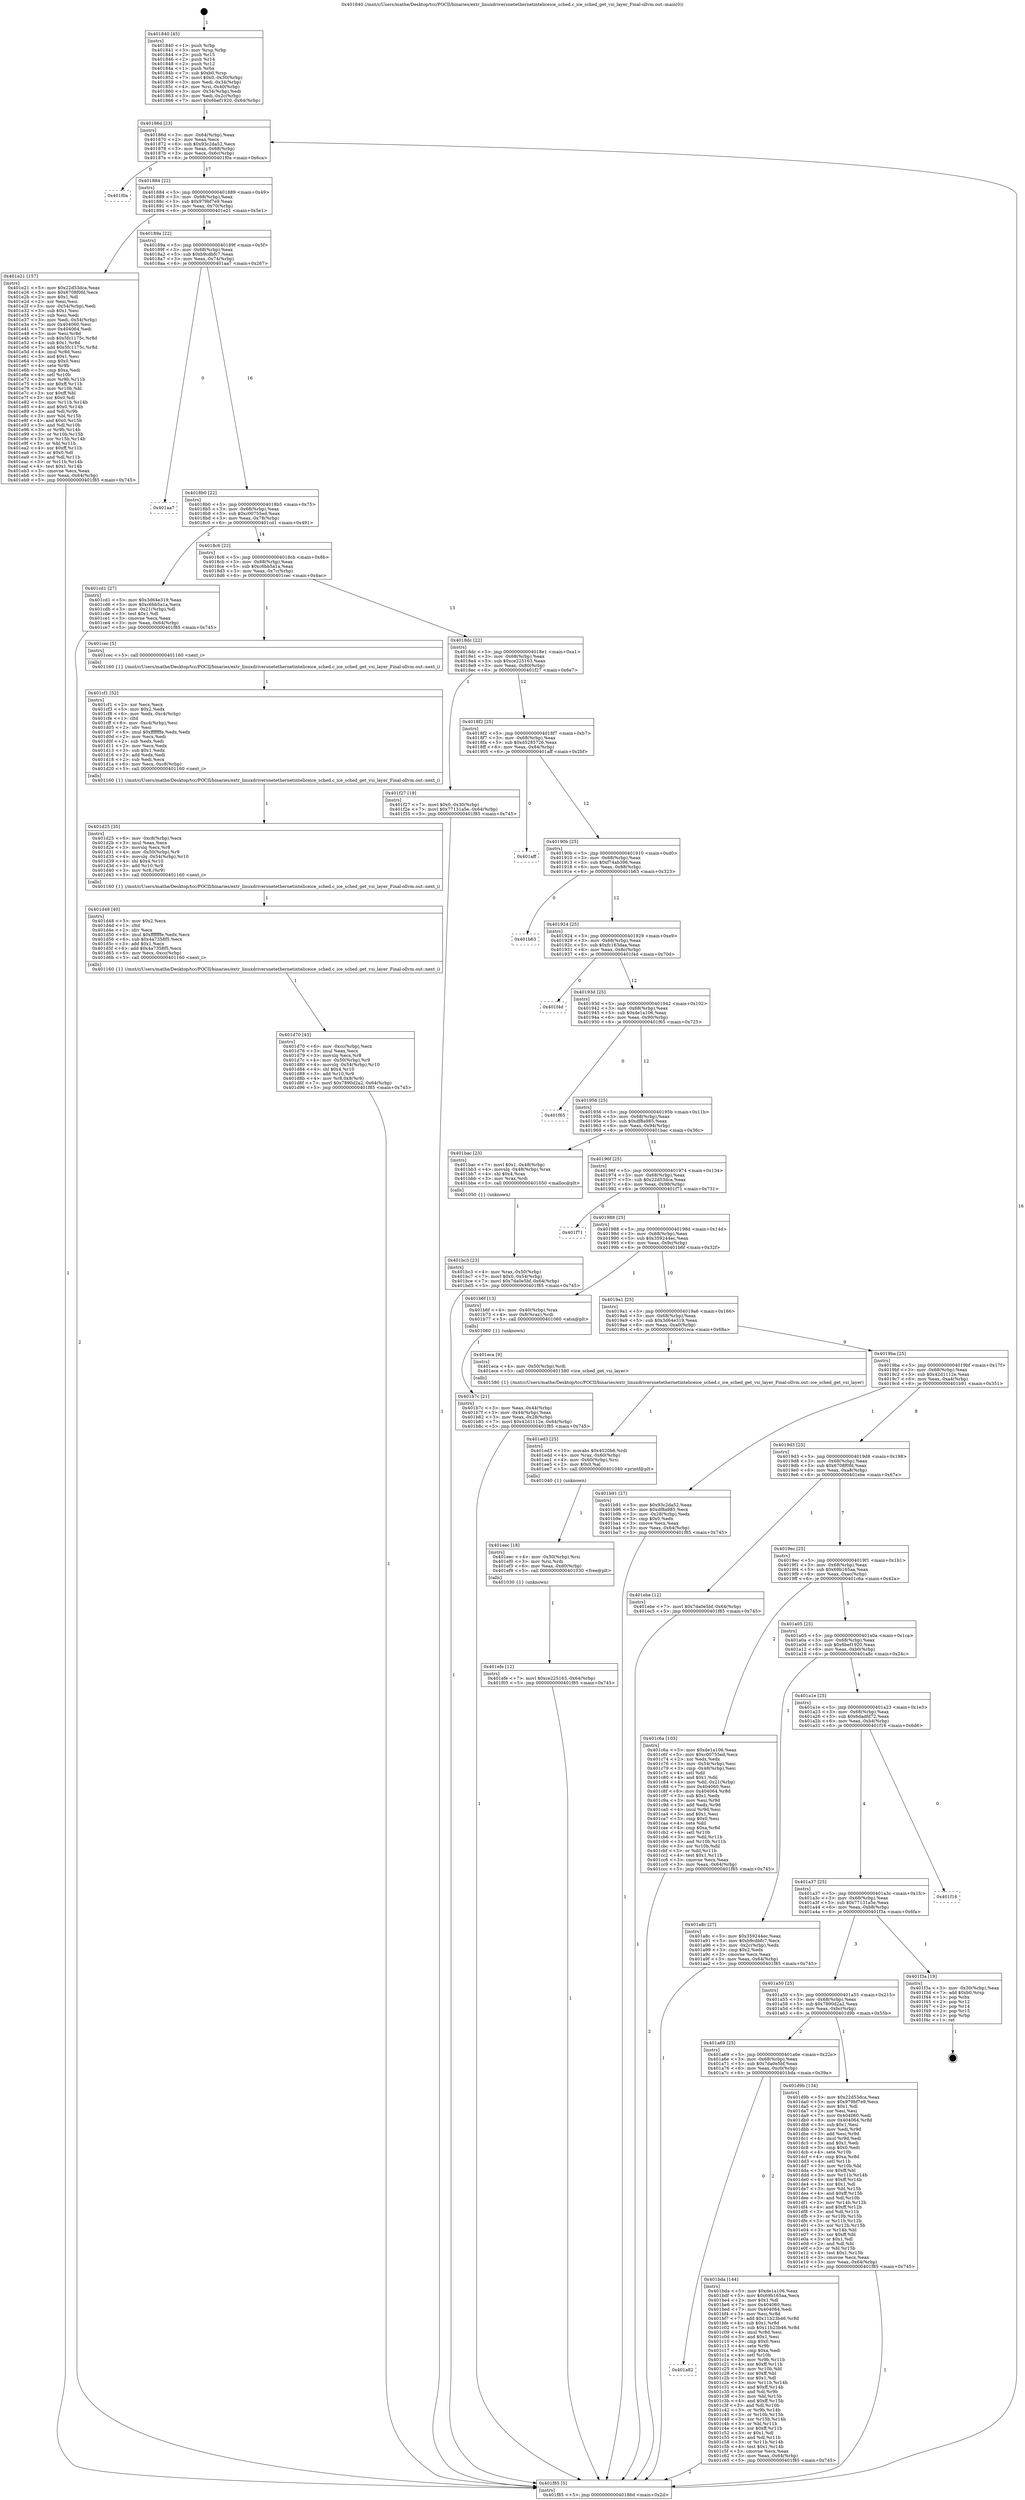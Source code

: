 digraph "0x401840" {
  label = "0x401840 (/mnt/c/Users/mathe/Desktop/tcc/POCII/binaries/extr_linuxdriversnetethernetinteliceice_sched.c_ice_sched_get_vsi_layer_Final-ollvm.out::main(0))"
  labelloc = "t"
  node[shape=record]

  Entry [label="",width=0.3,height=0.3,shape=circle,fillcolor=black,style=filled]
  "0x40186d" [label="{
     0x40186d [23]\l
     | [instrs]\l
     &nbsp;&nbsp;0x40186d \<+3\>: mov -0x64(%rbp),%eax\l
     &nbsp;&nbsp;0x401870 \<+2\>: mov %eax,%ecx\l
     &nbsp;&nbsp;0x401872 \<+6\>: sub $0x93c2da52,%ecx\l
     &nbsp;&nbsp;0x401878 \<+3\>: mov %eax,-0x68(%rbp)\l
     &nbsp;&nbsp;0x40187b \<+3\>: mov %ecx,-0x6c(%rbp)\l
     &nbsp;&nbsp;0x40187e \<+6\>: je 0000000000401f0a \<main+0x6ca\>\l
  }"]
  "0x401f0a" [label="{
     0x401f0a\l
  }", style=dashed]
  "0x401884" [label="{
     0x401884 [22]\l
     | [instrs]\l
     &nbsp;&nbsp;0x401884 \<+5\>: jmp 0000000000401889 \<main+0x49\>\l
     &nbsp;&nbsp;0x401889 \<+3\>: mov -0x68(%rbp),%eax\l
     &nbsp;&nbsp;0x40188c \<+5\>: sub $0x979bf7e9,%eax\l
     &nbsp;&nbsp;0x401891 \<+3\>: mov %eax,-0x70(%rbp)\l
     &nbsp;&nbsp;0x401894 \<+6\>: je 0000000000401e21 \<main+0x5e1\>\l
  }"]
  Exit [label="",width=0.3,height=0.3,shape=circle,fillcolor=black,style=filled,peripheries=2]
  "0x401e21" [label="{
     0x401e21 [157]\l
     | [instrs]\l
     &nbsp;&nbsp;0x401e21 \<+5\>: mov $0x22d53dca,%eax\l
     &nbsp;&nbsp;0x401e26 \<+5\>: mov $0x6708f0fd,%ecx\l
     &nbsp;&nbsp;0x401e2b \<+2\>: mov $0x1,%dl\l
     &nbsp;&nbsp;0x401e2d \<+2\>: xor %esi,%esi\l
     &nbsp;&nbsp;0x401e2f \<+3\>: mov -0x54(%rbp),%edi\l
     &nbsp;&nbsp;0x401e32 \<+3\>: sub $0x1,%esi\l
     &nbsp;&nbsp;0x401e35 \<+2\>: sub %esi,%edi\l
     &nbsp;&nbsp;0x401e37 \<+3\>: mov %edi,-0x54(%rbp)\l
     &nbsp;&nbsp;0x401e3a \<+7\>: mov 0x404060,%esi\l
     &nbsp;&nbsp;0x401e41 \<+7\>: mov 0x404064,%edi\l
     &nbsp;&nbsp;0x401e48 \<+3\>: mov %esi,%r8d\l
     &nbsp;&nbsp;0x401e4b \<+7\>: sub $0x5fc1175c,%r8d\l
     &nbsp;&nbsp;0x401e52 \<+4\>: sub $0x1,%r8d\l
     &nbsp;&nbsp;0x401e56 \<+7\>: add $0x5fc1175c,%r8d\l
     &nbsp;&nbsp;0x401e5d \<+4\>: imul %r8d,%esi\l
     &nbsp;&nbsp;0x401e61 \<+3\>: and $0x1,%esi\l
     &nbsp;&nbsp;0x401e64 \<+3\>: cmp $0x0,%esi\l
     &nbsp;&nbsp;0x401e67 \<+4\>: sete %r9b\l
     &nbsp;&nbsp;0x401e6b \<+3\>: cmp $0xa,%edi\l
     &nbsp;&nbsp;0x401e6e \<+4\>: setl %r10b\l
     &nbsp;&nbsp;0x401e72 \<+3\>: mov %r9b,%r11b\l
     &nbsp;&nbsp;0x401e75 \<+4\>: xor $0xff,%r11b\l
     &nbsp;&nbsp;0x401e79 \<+3\>: mov %r10b,%bl\l
     &nbsp;&nbsp;0x401e7c \<+3\>: xor $0xff,%bl\l
     &nbsp;&nbsp;0x401e7f \<+3\>: xor $0x0,%dl\l
     &nbsp;&nbsp;0x401e82 \<+3\>: mov %r11b,%r14b\l
     &nbsp;&nbsp;0x401e85 \<+4\>: and $0x0,%r14b\l
     &nbsp;&nbsp;0x401e89 \<+3\>: and %dl,%r9b\l
     &nbsp;&nbsp;0x401e8c \<+3\>: mov %bl,%r15b\l
     &nbsp;&nbsp;0x401e8f \<+4\>: and $0x0,%r15b\l
     &nbsp;&nbsp;0x401e93 \<+3\>: and %dl,%r10b\l
     &nbsp;&nbsp;0x401e96 \<+3\>: or %r9b,%r14b\l
     &nbsp;&nbsp;0x401e99 \<+3\>: or %r10b,%r15b\l
     &nbsp;&nbsp;0x401e9c \<+3\>: xor %r15b,%r14b\l
     &nbsp;&nbsp;0x401e9f \<+3\>: or %bl,%r11b\l
     &nbsp;&nbsp;0x401ea2 \<+4\>: xor $0xff,%r11b\l
     &nbsp;&nbsp;0x401ea6 \<+3\>: or $0x0,%dl\l
     &nbsp;&nbsp;0x401ea9 \<+3\>: and %dl,%r11b\l
     &nbsp;&nbsp;0x401eac \<+3\>: or %r11b,%r14b\l
     &nbsp;&nbsp;0x401eaf \<+4\>: test $0x1,%r14b\l
     &nbsp;&nbsp;0x401eb3 \<+3\>: cmovne %ecx,%eax\l
     &nbsp;&nbsp;0x401eb6 \<+3\>: mov %eax,-0x64(%rbp)\l
     &nbsp;&nbsp;0x401eb9 \<+5\>: jmp 0000000000401f85 \<main+0x745\>\l
  }"]
  "0x40189a" [label="{
     0x40189a [22]\l
     | [instrs]\l
     &nbsp;&nbsp;0x40189a \<+5\>: jmp 000000000040189f \<main+0x5f\>\l
     &nbsp;&nbsp;0x40189f \<+3\>: mov -0x68(%rbp),%eax\l
     &nbsp;&nbsp;0x4018a2 \<+5\>: sub $0xb9cdbfc7,%eax\l
     &nbsp;&nbsp;0x4018a7 \<+3\>: mov %eax,-0x74(%rbp)\l
     &nbsp;&nbsp;0x4018aa \<+6\>: je 0000000000401aa7 \<main+0x267\>\l
  }"]
  "0x401efe" [label="{
     0x401efe [12]\l
     | [instrs]\l
     &nbsp;&nbsp;0x401efe \<+7\>: movl $0xce225163,-0x64(%rbp)\l
     &nbsp;&nbsp;0x401f05 \<+5\>: jmp 0000000000401f85 \<main+0x745\>\l
  }"]
  "0x401aa7" [label="{
     0x401aa7\l
  }", style=dashed]
  "0x4018b0" [label="{
     0x4018b0 [22]\l
     | [instrs]\l
     &nbsp;&nbsp;0x4018b0 \<+5\>: jmp 00000000004018b5 \<main+0x75\>\l
     &nbsp;&nbsp;0x4018b5 \<+3\>: mov -0x68(%rbp),%eax\l
     &nbsp;&nbsp;0x4018b8 \<+5\>: sub $0xc00755ed,%eax\l
     &nbsp;&nbsp;0x4018bd \<+3\>: mov %eax,-0x78(%rbp)\l
     &nbsp;&nbsp;0x4018c0 \<+6\>: je 0000000000401cd1 \<main+0x491\>\l
  }"]
  "0x401eec" [label="{
     0x401eec [18]\l
     | [instrs]\l
     &nbsp;&nbsp;0x401eec \<+4\>: mov -0x50(%rbp),%rsi\l
     &nbsp;&nbsp;0x401ef0 \<+3\>: mov %rsi,%rdi\l
     &nbsp;&nbsp;0x401ef3 \<+6\>: mov %eax,-0xd0(%rbp)\l
     &nbsp;&nbsp;0x401ef9 \<+5\>: call 0000000000401030 \<free@plt\>\l
     | [calls]\l
     &nbsp;&nbsp;0x401030 \{1\} (unknown)\l
  }"]
  "0x401cd1" [label="{
     0x401cd1 [27]\l
     | [instrs]\l
     &nbsp;&nbsp;0x401cd1 \<+5\>: mov $0x3d64e319,%eax\l
     &nbsp;&nbsp;0x401cd6 \<+5\>: mov $0xc6bb5a1a,%ecx\l
     &nbsp;&nbsp;0x401cdb \<+3\>: mov -0x21(%rbp),%dl\l
     &nbsp;&nbsp;0x401cde \<+3\>: test $0x1,%dl\l
     &nbsp;&nbsp;0x401ce1 \<+3\>: cmovne %ecx,%eax\l
     &nbsp;&nbsp;0x401ce4 \<+3\>: mov %eax,-0x64(%rbp)\l
     &nbsp;&nbsp;0x401ce7 \<+5\>: jmp 0000000000401f85 \<main+0x745\>\l
  }"]
  "0x4018c6" [label="{
     0x4018c6 [22]\l
     | [instrs]\l
     &nbsp;&nbsp;0x4018c6 \<+5\>: jmp 00000000004018cb \<main+0x8b\>\l
     &nbsp;&nbsp;0x4018cb \<+3\>: mov -0x68(%rbp),%eax\l
     &nbsp;&nbsp;0x4018ce \<+5\>: sub $0xc6bb5a1a,%eax\l
     &nbsp;&nbsp;0x4018d3 \<+3\>: mov %eax,-0x7c(%rbp)\l
     &nbsp;&nbsp;0x4018d6 \<+6\>: je 0000000000401cec \<main+0x4ac\>\l
  }"]
  "0x401ed3" [label="{
     0x401ed3 [25]\l
     | [instrs]\l
     &nbsp;&nbsp;0x401ed3 \<+10\>: movabs $0x4020b6,%rdi\l
     &nbsp;&nbsp;0x401edd \<+4\>: mov %rax,-0x60(%rbp)\l
     &nbsp;&nbsp;0x401ee1 \<+4\>: mov -0x60(%rbp),%rsi\l
     &nbsp;&nbsp;0x401ee5 \<+2\>: mov $0x0,%al\l
     &nbsp;&nbsp;0x401ee7 \<+5\>: call 0000000000401040 \<printf@plt\>\l
     | [calls]\l
     &nbsp;&nbsp;0x401040 \{1\} (unknown)\l
  }"]
  "0x401cec" [label="{
     0x401cec [5]\l
     | [instrs]\l
     &nbsp;&nbsp;0x401cec \<+5\>: call 0000000000401160 \<next_i\>\l
     | [calls]\l
     &nbsp;&nbsp;0x401160 \{1\} (/mnt/c/Users/mathe/Desktop/tcc/POCII/binaries/extr_linuxdriversnetethernetinteliceice_sched.c_ice_sched_get_vsi_layer_Final-ollvm.out::next_i)\l
  }"]
  "0x4018dc" [label="{
     0x4018dc [22]\l
     | [instrs]\l
     &nbsp;&nbsp;0x4018dc \<+5\>: jmp 00000000004018e1 \<main+0xa1\>\l
     &nbsp;&nbsp;0x4018e1 \<+3\>: mov -0x68(%rbp),%eax\l
     &nbsp;&nbsp;0x4018e4 \<+5\>: sub $0xce225163,%eax\l
     &nbsp;&nbsp;0x4018e9 \<+3\>: mov %eax,-0x80(%rbp)\l
     &nbsp;&nbsp;0x4018ec \<+6\>: je 0000000000401f27 \<main+0x6e7\>\l
  }"]
  "0x401d70" [label="{
     0x401d70 [43]\l
     | [instrs]\l
     &nbsp;&nbsp;0x401d70 \<+6\>: mov -0xcc(%rbp),%ecx\l
     &nbsp;&nbsp;0x401d76 \<+3\>: imul %eax,%ecx\l
     &nbsp;&nbsp;0x401d79 \<+3\>: movslq %ecx,%r8\l
     &nbsp;&nbsp;0x401d7c \<+4\>: mov -0x50(%rbp),%r9\l
     &nbsp;&nbsp;0x401d80 \<+4\>: movslq -0x54(%rbp),%r10\l
     &nbsp;&nbsp;0x401d84 \<+4\>: shl $0x4,%r10\l
     &nbsp;&nbsp;0x401d88 \<+3\>: add %r10,%r9\l
     &nbsp;&nbsp;0x401d8b \<+4\>: mov %r8,0x8(%r9)\l
     &nbsp;&nbsp;0x401d8f \<+7\>: movl $0x7890d2a2,-0x64(%rbp)\l
     &nbsp;&nbsp;0x401d96 \<+5\>: jmp 0000000000401f85 \<main+0x745\>\l
  }"]
  "0x401f27" [label="{
     0x401f27 [19]\l
     | [instrs]\l
     &nbsp;&nbsp;0x401f27 \<+7\>: movl $0x0,-0x30(%rbp)\l
     &nbsp;&nbsp;0x401f2e \<+7\>: movl $0x77131a5e,-0x64(%rbp)\l
     &nbsp;&nbsp;0x401f35 \<+5\>: jmp 0000000000401f85 \<main+0x745\>\l
  }"]
  "0x4018f2" [label="{
     0x4018f2 [25]\l
     | [instrs]\l
     &nbsp;&nbsp;0x4018f2 \<+5\>: jmp 00000000004018f7 \<main+0xb7\>\l
     &nbsp;&nbsp;0x4018f7 \<+3\>: mov -0x68(%rbp),%eax\l
     &nbsp;&nbsp;0x4018fa \<+5\>: sub $0xd5285726,%eax\l
     &nbsp;&nbsp;0x4018ff \<+6\>: mov %eax,-0x84(%rbp)\l
     &nbsp;&nbsp;0x401905 \<+6\>: je 0000000000401aff \<main+0x2bf\>\l
  }"]
  "0x401d48" [label="{
     0x401d48 [40]\l
     | [instrs]\l
     &nbsp;&nbsp;0x401d48 \<+5\>: mov $0x2,%ecx\l
     &nbsp;&nbsp;0x401d4d \<+1\>: cltd\l
     &nbsp;&nbsp;0x401d4e \<+2\>: idiv %ecx\l
     &nbsp;&nbsp;0x401d50 \<+6\>: imul $0xfffffffe,%edx,%ecx\l
     &nbsp;&nbsp;0x401d56 \<+6\>: sub $0x4a7358f5,%ecx\l
     &nbsp;&nbsp;0x401d5c \<+3\>: add $0x1,%ecx\l
     &nbsp;&nbsp;0x401d5f \<+6\>: add $0x4a7358f5,%ecx\l
     &nbsp;&nbsp;0x401d65 \<+6\>: mov %ecx,-0xcc(%rbp)\l
     &nbsp;&nbsp;0x401d6b \<+5\>: call 0000000000401160 \<next_i\>\l
     | [calls]\l
     &nbsp;&nbsp;0x401160 \{1\} (/mnt/c/Users/mathe/Desktop/tcc/POCII/binaries/extr_linuxdriversnetethernetinteliceice_sched.c_ice_sched_get_vsi_layer_Final-ollvm.out::next_i)\l
  }"]
  "0x401aff" [label="{
     0x401aff\l
  }", style=dashed]
  "0x40190b" [label="{
     0x40190b [25]\l
     | [instrs]\l
     &nbsp;&nbsp;0x40190b \<+5\>: jmp 0000000000401910 \<main+0xd0\>\l
     &nbsp;&nbsp;0x401910 \<+3\>: mov -0x68(%rbp),%eax\l
     &nbsp;&nbsp;0x401913 \<+5\>: sub $0xf74ab396,%eax\l
     &nbsp;&nbsp;0x401918 \<+6\>: mov %eax,-0x88(%rbp)\l
     &nbsp;&nbsp;0x40191e \<+6\>: je 0000000000401b63 \<main+0x323\>\l
  }"]
  "0x401d25" [label="{
     0x401d25 [35]\l
     | [instrs]\l
     &nbsp;&nbsp;0x401d25 \<+6\>: mov -0xc8(%rbp),%ecx\l
     &nbsp;&nbsp;0x401d2b \<+3\>: imul %eax,%ecx\l
     &nbsp;&nbsp;0x401d2e \<+3\>: movslq %ecx,%r8\l
     &nbsp;&nbsp;0x401d31 \<+4\>: mov -0x50(%rbp),%r9\l
     &nbsp;&nbsp;0x401d35 \<+4\>: movslq -0x54(%rbp),%r10\l
     &nbsp;&nbsp;0x401d39 \<+4\>: shl $0x4,%r10\l
     &nbsp;&nbsp;0x401d3d \<+3\>: add %r10,%r9\l
     &nbsp;&nbsp;0x401d40 \<+3\>: mov %r8,(%r9)\l
     &nbsp;&nbsp;0x401d43 \<+5\>: call 0000000000401160 \<next_i\>\l
     | [calls]\l
     &nbsp;&nbsp;0x401160 \{1\} (/mnt/c/Users/mathe/Desktop/tcc/POCII/binaries/extr_linuxdriversnetethernetinteliceice_sched.c_ice_sched_get_vsi_layer_Final-ollvm.out::next_i)\l
  }"]
  "0x401b63" [label="{
     0x401b63\l
  }", style=dashed]
  "0x401924" [label="{
     0x401924 [25]\l
     | [instrs]\l
     &nbsp;&nbsp;0x401924 \<+5\>: jmp 0000000000401929 \<main+0xe9\>\l
     &nbsp;&nbsp;0x401929 \<+3\>: mov -0x68(%rbp),%eax\l
     &nbsp;&nbsp;0x40192c \<+5\>: sub $0xfc163daa,%eax\l
     &nbsp;&nbsp;0x401931 \<+6\>: mov %eax,-0x8c(%rbp)\l
     &nbsp;&nbsp;0x401937 \<+6\>: je 0000000000401f4d \<main+0x70d\>\l
  }"]
  "0x401cf1" [label="{
     0x401cf1 [52]\l
     | [instrs]\l
     &nbsp;&nbsp;0x401cf1 \<+2\>: xor %ecx,%ecx\l
     &nbsp;&nbsp;0x401cf3 \<+5\>: mov $0x2,%edx\l
     &nbsp;&nbsp;0x401cf8 \<+6\>: mov %edx,-0xc4(%rbp)\l
     &nbsp;&nbsp;0x401cfe \<+1\>: cltd\l
     &nbsp;&nbsp;0x401cff \<+6\>: mov -0xc4(%rbp),%esi\l
     &nbsp;&nbsp;0x401d05 \<+2\>: idiv %esi\l
     &nbsp;&nbsp;0x401d07 \<+6\>: imul $0xfffffffe,%edx,%edx\l
     &nbsp;&nbsp;0x401d0d \<+2\>: mov %ecx,%edi\l
     &nbsp;&nbsp;0x401d0f \<+2\>: sub %edx,%edi\l
     &nbsp;&nbsp;0x401d11 \<+2\>: mov %ecx,%edx\l
     &nbsp;&nbsp;0x401d13 \<+3\>: sub $0x1,%edx\l
     &nbsp;&nbsp;0x401d16 \<+2\>: add %edx,%edi\l
     &nbsp;&nbsp;0x401d18 \<+2\>: sub %edi,%ecx\l
     &nbsp;&nbsp;0x401d1a \<+6\>: mov %ecx,-0xc8(%rbp)\l
     &nbsp;&nbsp;0x401d20 \<+5\>: call 0000000000401160 \<next_i\>\l
     | [calls]\l
     &nbsp;&nbsp;0x401160 \{1\} (/mnt/c/Users/mathe/Desktop/tcc/POCII/binaries/extr_linuxdriversnetethernetinteliceice_sched.c_ice_sched_get_vsi_layer_Final-ollvm.out::next_i)\l
  }"]
  "0x401f4d" [label="{
     0x401f4d\l
  }", style=dashed]
  "0x40193d" [label="{
     0x40193d [25]\l
     | [instrs]\l
     &nbsp;&nbsp;0x40193d \<+5\>: jmp 0000000000401942 \<main+0x102\>\l
     &nbsp;&nbsp;0x401942 \<+3\>: mov -0x68(%rbp),%eax\l
     &nbsp;&nbsp;0x401945 \<+5\>: sub $0xde1a106,%eax\l
     &nbsp;&nbsp;0x40194a \<+6\>: mov %eax,-0x90(%rbp)\l
     &nbsp;&nbsp;0x401950 \<+6\>: je 0000000000401f65 \<main+0x725\>\l
  }"]
  "0x401a82" [label="{
     0x401a82\l
  }", style=dashed]
  "0x401f65" [label="{
     0x401f65\l
  }", style=dashed]
  "0x401956" [label="{
     0x401956 [25]\l
     | [instrs]\l
     &nbsp;&nbsp;0x401956 \<+5\>: jmp 000000000040195b \<main+0x11b\>\l
     &nbsp;&nbsp;0x40195b \<+3\>: mov -0x68(%rbp),%eax\l
     &nbsp;&nbsp;0x40195e \<+5\>: sub $0xdf8a985,%eax\l
     &nbsp;&nbsp;0x401963 \<+6\>: mov %eax,-0x94(%rbp)\l
     &nbsp;&nbsp;0x401969 \<+6\>: je 0000000000401bac \<main+0x36c\>\l
  }"]
  "0x401bda" [label="{
     0x401bda [144]\l
     | [instrs]\l
     &nbsp;&nbsp;0x401bda \<+5\>: mov $0xde1a106,%eax\l
     &nbsp;&nbsp;0x401bdf \<+5\>: mov $0x69b165aa,%ecx\l
     &nbsp;&nbsp;0x401be4 \<+2\>: mov $0x1,%dl\l
     &nbsp;&nbsp;0x401be6 \<+7\>: mov 0x404060,%esi\l
     &nbsp;&nbsp;0x401bed \<+7\>: mov 0x404064,%edi\l
     &nbsp;&nbsp;0x401bf4 \<+3\>: mov %esi,%r8d\l
     &nbsp;&nbsp;0x401bf7 \<+7\>: add $0x11b23b46,%r8d\l
     &nbsp;&nbsp;0x401bfe \<+4\>: sub $0x1,%r8d\l
     &nbsp;&nbsp;0x401c02 \<+7\>: sub $0x11b23b46,%r8d\l
     &nbsp;&nbsp;0x401c09 \<+4\>: imul %r8d,%esi\l
     &nbsp;&nbsp;0x401c0d \<+3\>: and $0x1,%esi\l
     &nbsp;&nbsp;0x401c10 \<+3\>: cmp $0x0,%esi\l
     &nbsp;&nbsp;0x401c13 \<+4\>: sete %r9b\l
     &nbsp;&nbsp;0x401c17 \<+3\>: cmp $0xa,%edi\l
     &nbsp;&nbsp;0x401c1a \<+4\>: setl %r10b\l
     &nbsp;&nbsp;0x401c1e \<+3\>: mov %r9b,%r11b\l
     &nbsp;&nbsp;0x401c21 \<+4\>: xor $0xff,%r11b\l
     &nbsp;&nbsp;0x401c25 \<+3\>: mov %r10b,%bl\l
     &nbsp;&nbsp;0x401c28 \<+3\>: xor $0xff,%bl\l
     &nbsp;&nbsp;0x401c2b \<+3\>: xor $0x1,%dl\l
     &nbsp;&nbsp;0x401c2e \<+3\>: mov %r11b,%r14b\l
     &nbsp;&nbsp;0x401c31 \<+4\>: and $0xff,%r14b\l
     &nbsp;&nbsp;0x401c35 \<+3\>: and %dl,%r9b\l
     &nbsp;&nbsp;0x401c38 \<+3\>: mov %bl,%r15b\l
     &nbsp;&nbsp;0x401c3b \<+4\>: and $0xff,%r15b\l
     &nbsp;&nbsp;0x401c3f \<+3\>: and %dl,%r10b\l
     &nbsp;&nbsp;0x401c42 \<+3\>: or %r9b,%r14b\l
     &nbsp;&nbsp;0x401c45 \<+3\>: or %r10b,%r15b\l
     &nbsp;&nbsp;0x401c48 \<+3\>: xor %r15b,%r14b\l
     &nbsp;&nbsp;0x401c4b \<+3\>: or %bl,%r11b\l
     &nbsp;&nbsp;0x401c4e \<+4\>: xor $0xff,%r11b\l
     &nbsp;&nbsp;0x401c52 \<+3\>: or $0x1,%dl\l
     &nbsp;&nbsp;0x401c55 \<+3\>: and %dl,%r11b\l
     &nbsp;&nbsp;0x401c58 \<+3\>: or %r11b,%r14b\l
     &nbsp;&nbsp;0x401c5b \<+4\>: test $0x1,%r14b\l
     &nbsp;&nbsp;0x401c5f \<+3\>: cmovne %ecx,%eax\l
     &nbsp;&nbsp;0x401c62 \<+3\>: mov %eax,-0x64(%rbp)\l
     &nbsp;&nbsp;0x401c65 \<+5\>: jmp 0000000000401f85 \<main+0x745\>\l
  }"]
  "0x401bac" [label="{
     0x401bac [23]\l
     | [instrs]\l
     &nbsp;&nbsp;0x401bac \<+7\>: movl $0x1,-0x48(%rbp)\l
     &nbsp;&nbsp;0x401bb3 \<+4\>: movslq -0x48(%rbp),%rax\l
     &nbsp;&nbsp;0x401bb7 \<+4\>: shl $0x4,%rax\l
     &nbsp;&nbsp;0x401bbb \<+3\>: mov %rax,%rdi\l
     &nbsp;&nbsp;0x401bbe \<+5\>: call 0000000000401050 \<malloc@plt\>\l
     | [calls]\l
     &nbsp;&nbsp;0x401050 \{1\} (unknown)\l
  }"]
  "0x40196f" [label="{
     0x40196f [25]\l
     | [instrs]\l
     &nbsp;&nbsp;0x40196f \<+5\>: jmp 0000000000401974 \<main+0x134\>\l
     &nbsp;&nbsp;0x401974 \<+3\>: mov -0x68(%rbp),%eax\l
     &nbsp;&nbsp;0x401977 \<+5\>: sub $0x22d53dca,%eax\l
     &nbsp;&nbsp;0x40197c \<+6\>: mov %eax,-0x98(%rbp)\l
     &nbsp;&nbsp;0x401982 \<+6\>: je 0000000000401f71 \<main+0x731\>\l
  }"]
  "0x401a69" [label="{
     0x401a69 [25]\l
     | [instrs]\l
     &nbsp;&nbsp;0x401a69 \<+5\>: jmp 0000000000401a6e \<main+0x22e\>\l
     &nbsp;&nbsp;0x401a6e \<+3\>: mov -0x68(%rbp),%eax\l
     &nbsp;&nbsp;0x401a71 \<+5\>: sub $0x7da0e5bf,%eax\l
     &nbsp;&nbsp;0x401a76 \<+6\>: mov %eax,-0xc0(%rbp)\l
     &nbsp;&nbsp;0x401a7c \<+6\>: je 0000000000401bda \<main+0x39a\>\l
  }"]
  "0x401f71" [label="{
     0x401f71\l
  }", style=dashed]
  "0x401988" [label="{
     0x401988 [25]\l
     | [instrs]\l
     &nbsp;&nbsp;0x401988 \<+5\>: jmp 000000000040198d \<main+0x14d\>\l
     &nbsp;&nbsp;0x40198d \<+3\>: mov -0x68(%rbp),%eax\l
     &nbsp;&nbsp;0x401990 \<+5\>: sub $0x359244ec,%eax\l
     &nbsp;&nbsp;0x401995 \<+6\>: mov %eax,-0x9c(%rbp)\l
     &nbsp;&nbsp;0x40199b \<+6\>: je 0000000000401b6f \<main+0x32f\>\l
  }"]
  "0x401d9b" [label="{
     0x401d9b [134]\l
     | [instrs]\l
     &nbsp;&nbsp;0x401d9b \<+5\>: mov $0x22d53dca,%eax\l
     &nbsp;&nbsp;0x401da0 \<+5\>: mov $0x979bf7e9,%ecx\l
     &nbsp;&nbsp;0x401da5 \<+2\>: mov $0x1,%dl\l
     &nbsp;&nbsp;0x401da7 \<+2\>: xor %esi,%esi\l
     &nbsp;&nbsp;0x401da9 \<+7\>: mov 0x404060,%edi\l
     &nbsp;&nbsp;0x401db0 \<+8\>: mov 0x404064,%r8d\l
     &nbsp;&nbsp;0x401db8 \<+3\>: sub $0x1,%esi\l
     &nbsp;&nbsp;0x401dbb \<+3\>: mov %edi,%r9d\l
     &nbsp;&nbsp;0x401dbe \<+3\>: add %esi,%r9d\l
     &nbsp;&nbsp;0x401dc1 \<+4\>: imul %r9d,%edi\l
     &nbsp;&nbsp;0x401dc5 \<+3\>: and $0x1,%edi\l
     &nbsp;&nbsp;0x401dc8 \<+3\>: cmp $0x0,%edi\l
     &nbsp;&nbsp;0x401dcb \<+4\>: sete %r10b\l
     &nbsp;&nbsp;0x401dcf \<+4\>: cmp $0xa,%r8d\l
     &nbsp;&nbsp;0x401dd3 \<+4\>: setl %r11b\l
     &nbsp;&nbsp;0x401dd7 \<+3\>: mov %r10b,%bl\l
     &nbsp;&nbsp;0x401dda \<+3\>: xor $0xff,%bl\l
     &nbsp;&nbsp;0x401ddd \<+3\>: mov %r11b,%r14b\l
     &nbsp;&nbsp;0x401de0 \<+4\>: xor $0xff,%r14b\l
     &nbsp;&nbsp;0x401de4 \<+3\>: xor $0x1,%dl\l
     &nbsp;&nbsp;0x401de7 \<+3\>: mov %bl,%r15b\l
     &nbsp;&nbsp;0x401dea \<+4\>: and $0xff,%r15b\l
     &nbsp;&nbsp;0x401dee \<+3\>: and %dl,%r10b\l
     &nbsp;&nbsp;0x401df1 \<+3\>: mov %r14b,%r12b\l
     &nbsp;&nbsp;0x401df4 \<+4\>: and $0xff,%r12b\l
     &nbsp;&nbsp;0x401df8 \<+3\>: and %dl,%r11b\l
     &nbsp;&nbsp;0x401dfb \<+3\>: or %r10b,%r15b\l
     &nbsp;&nbsp;0x401dfe \<+3\>: or %r11b,%r12b\l
     &nbsp;&nbsp;0x401e01 \<+3\>: xor %r12b,%r15b\l
     &nbsp;&nbsp;0x401e04 \<+3\>: or %r14b,%bl\l
     &nbsp;&nbsp;0x401e07 \<+3\>: xor $0xff,%bl\l
     &nbsp;&nbsp;0x401e0a \<+3\>: or $0x1,%dl\l
     &nbsp;&nbsp;0x401e0d \<+2\>: and %dl,%bl\l
     &nbsp;&nbsp;0x401e0f \<+3\>: or %bl,%r15b\l
     &nbsp;&nbsp;0x401e12 \<+4\>: test $0x1,%r15b\l
     &nbsp;&nbsp;0x401e16 \<+3\>: cmovne %ecx,%eax\l
     &nbsp;&nbsp;0x401e19 \<+3\>: mov %eax,-0x64(%rbp)\l
     &nbsp;&nbsp;0x401e1c \<+5\>: jmp 0000000000401f85 \<main+0x745\>\l
  }"]
  "0x401b6f" [label="{
     0x401b6f [13]\l
     | [instrs]\l
     &nbsp;&nbsp;0x401b6f \<+4\>: mov -0x40(%rbp),%rax\l
     &nbsp;&nbsp;0x401b73 \<+4\>: mov 0x8(%rax),%rdi\l
     &nbsp;&nbsp;0x401b77 \<+5\>: call 0000000000401060 \<atoi@plt\>\l
     | [calls]\l
     &nbsp;&nbsp;0x401060 \{1\} (unknown)\l
  }"]
  "0x4019a1" [label="{
     0x4019a1 [25]\l
     | [instrs]\l
     &nbsp;&nbsp;0x4019a1 \<+5\>: jmp 00000000004019a6 \<main+0x166\>\l
     &nbsp;&nbsp;0x4019a6 \<+3\>: mov -0x68(%rbp),%eax\l
     &nbsp;&nbsp;0x4019a9 \<+5\>: sub $0x3d64e319,%eax\l
     &nbsp;&nbsp;0x4019ae \<+6\>: mov %eax,-0xa0(%rbp)\l
     &nbsp;&nbsp;0x4019b4 \<+6\>: je 0000000000401eca \<main+0x68a\>\l
  }"]
  "0x401a50" [label="{
     0x401a50 [25]\l
     | [instrs]\l
     &nbsp;&nbsp;0x401a50 \<+5\>: jmp 0000000000401a55 \<main+0x215\>\l
     &nbsp;&nbsp;0x401a55 \<+3\>: mov -0x68(%rbp),%eax\l
     &nbsp;&nbsp;0x401a58 \<+5\>: sub $0x7890d2a2,%eax\l
     &nbsp;&nbsp;0x401a5d \<+6\>: mov %eax,-0xbc(%rbp)\l
     &nbsp;&nbsp;0x401a63 \<+6\>: je 0000000000401d9b \<main+0x55b\>\l
  }"]
  "0x401eca" [label="{
     0x401eca [9]\l
     | [instrs]\l
     &nbsp;&nbsp;0x401eca \<+4\>: mov -0x50(%rbp),%rdi\l
     &nbsp;&nbsp;0x401ece \<+5\>: call 0000000000401580 \<ice_sched_get_vsi_layer\>\l
     | [calls]\l
     &nbsp;&nbsp;0x401580 \{1\} (/mnt/c/Users/mathe/Desktop/tcc/POCII/binaries/extr_linuxdriversnetethernetinteliceice_sched.c_ice_sched_get_vsi_layer_Final-ollvm.out::ice_sched_get_vsi_layer)\l
  }"]
  "0x4019ba" [label="{
     0x4019ba [25]\l
     | [instrs]\l
     &nbsp;&nbsp;0x4019ba \<+5\>: jmp 00000000004019bf \<main+0x17f\>\l
     &nbsp;&nbsp;0x4019bf \<+3\>: mov -0x68(%rbp),%eax\l
     &nbsp;&nbsp;0x4019c2 \<+5\>: sub $0x42d1112e,%eax\l
     &nbsp;&nbsp;0x4019c7 \<+6\>: mov %eax,-0xa4(%rbp)\l
     &nbsp;&nbsp;0x4019cd \<+6\>: je 0000000000401b91 \<main+0x351\>\l
  }"]
  "0x401f3a" [label="{
     0x401f3a [19]\l
     | [instrs]\l
     &nbsp;&nbsp;0x401f3a \<+3\>: mov -0x30(%rbp),%eax\l
     &nbsp;&nbsp;0x401f3d \<+7\>: add $0xb0,%rsp\l
     &nbsp;&nbsp;0x401f44 \<+1\>: pop %rbx\l
     &nbsp;&nbsp;0x401f45 \<+2\>: pop %r12\l
     &nbsp;&nbsp;0x401f47 \<+2\>: pop %r14\l
     &nbsp;&nbsp;0x401f49 \<+2\>: pop %r15\l
     &nbsp;&nbsp;0x401f4b \<+1\>: pop %rbp\l
     &nbsp;&nbsp;0x401f4c \<+1\>: ret\l
  }"]
  "0x401b91" [label="{
     0x401b91 [27]\l
     | [instrs]\l
     &nbsp;&nbsp;0x401b91 \<+5\>: mov $0x93c2da52,%eax\l
     &nbsp;&nbsp;0x401b96 \<+5\>: mov $0xdf8a985,%ecx\l
     &nbsp;&nbsp;0x401b9b \<+3\>: mov -0x28(%rbp),%edx\l
     &nbsp;&nbsp;0x401b9e \<+3\>: cmp $0x0,%edx\l
     &nbsp;&nbsp;0x401ba1 \<+3\>: cmove %ecx,%eax\l
     &nbsp;&nbsp;0x401ba4 \<+3\>: mov %eax,-0x64(%rbp)\l
     &nbsp;&nbsp;0x401ba7 \<+5\>: jmp 0000000000401f85 \<main+0x745\>\l
  }"]
  "0x4019d3" [label="{
     0x4019d3 [25]\l
     | [instrs]\l
     &nbsp;&nbsp;0x4019d3 \<+5\>: jmp 00000000004019d8 \<main+0x198\>\l
     &nbsp;&nbsp;0x4019d8 \<+3\>: mov -0x68(%rbp),%eax\l
     &nbsp;&nbsp;0x4019db \<+5\>: sub $0x6708f0fd,%eax\l
     &nbsp;&nbsp;0x4019e0 \<+6\>: mov %eax,-0xa8(%rbp)\l
     &nbsp;&nbsp;0x4019e6 \<+6\>: je 0000000000401ebe \<main+0x67e\>\l
  }"]
  "0x401a37" [label="{
     0x401a37 [25]\l
     | [instrs]\l
     &nbsp;&nbsp;0x401a37 \<+5\>: jmp 0000000000401a3c \<main+0x1fc\>\l
     &nbsp;&nbsp;0x401a3c \<+3\>: mov -0x68(%rbp),%eax\l
     &nbsp;&nbsp;0x401a3f \<+5\>: sub $0x77131a5e,%eax\l
     &nbsp;&nbsp;0x401a44 \<+6\>: mov %eax,-0xb8(%rbp)\l
     &nbsp;&nbsp;0x401a4a \<+6\>: je 0000000000401f3a \<main+0x6fa\>\l
  }"]
  "0x401ebe" [label="{
     0x401ebe [12]\l
     | [instrs]\l
     &nbsp;&nbsp;0x401ebe \<+7\>: movl $0x7da0e5bf,-0x64(%rbp)\l
     &nbsp;&nbsp;0x401ec5 \<+5\>: jmp 0000000000401f85 \<main+0x745\>\l
  }"]
  "0x4019ec" [label="{
     0x4019ec [25]\l
     | [instrs]\l
     &nbsp;&nbsp;0x4019ec \<+5\>: jmp 00000000004019f1 \<main+0x1b1\>\l
     &nbsp;&nbsp;0x4019f1 \<+3\>: mov -0x68(%rbp),%eax\l
     &nbsp;&nbsp;0x4019f4 \<+5\>: sub $0x69b165aa,%eax\l
     &nbsp;&nbsp;0x4019f9 \<+6\>: mov %eax,-0xac(%rbp)\l
     &nbsp;&nbsp;0x4019ff \<+6\>: je 0000000000401c6a \<main+0x42a\>\l
  }"]
  "0x401f16" [label="{
     0x401f16\l
  }", style=dashed]
  "0x401c6a" [label="{
     0x401c6a [103]\l
     | [instrs]\l
     &nbsp;&nbsp;0x401c6a \<+5\>: mov $0xde1a106,%eax\l
     &nbsp;&nbsp;0x401c6f \<+5\>: mov $0xc00755ed,%ecx\l
     &nbsp;&nbsp;0x401c74 \<+2\>: xor %edx,%edx\l
     &nbsp;&nbsp;0x401c76 \<+3\>: mov -0x54(%rbp),%esi\l
     &nbsp;&nbsp;0x401c79 \<+3\>: cmp -0x48(%rbp),%esi\l
     &nbsp;&nbsp;0x401c7c \<+4\>: setl %dil\l
     &nbsp;&nbsp;0x401c80 \<+4\>: and $0x1,%dil\l
     &nbsp;&nbsp;0x401c84 \<+4\>: mov %dil,-0x21(%rbp)\l
     &nbsp;&nbsp;0x401c88 \<+7\>: mov 0x404060,%esi\l
     &nbsp;&nbsp;0x401c8f \<+8\>: mov 0x404064,%r8d\l
     &nbsp;&nbsp;0x401c97 \<+3\>: sub $0x1,%edx\l
     &nbsp;&nbsp;0x401c9a \<+3\>: mov %esi,%r9d\l
     &nbsp;&nbsp;0x401c9d \<+3\>: add %edx,%r9d\l
     &nbsp;&nbsp;0x401ca0 \<+4\>: imul %r9d,%esi\l
     &nbsp;&nbsp;0x401ca4 \<+3\>: and $0x1,%esi\l
     &nbsp;&nbsp;0x401ca7 \<+3\>: cmp $0x0,%esi\l
     &nbsp;&nbsp;0x401caa \<+4\>: sete %dil\l
     &nbsp;&nbsp;0x401cae \<+4\>: cmp $0xa,%r8d\l
     &nbsp;&nbsp;0x401cb2 \<+4\>: setl %r10b\l
     &nbsp;&nbsp;0x401cb6 \<+3\>: mov %dil,%r11b\l
     &nbsp;&nbsp;0x401cb9 \<+3\>: and %r10b,%r11b\l
     &nbsp;&nbsp;0x401cbc \<+3\>: xor %r10b,%dil\l
     &nbsp;&nbsp;0x401cbf \<+3\>: or %dil,%r11b\l
     &nbsp;&nbsp;0x401cc2 \<+4\>: test $0x1,%r11b\l
     &nbsp;&nbsp;0x401cc6 \<+3\>: cmovne %ecx,%eax\l
     &nbsp;&nbsp;0x401cc9 \<+3\>: mov %eax,-0x64(%rbp)\l
     &nbsp;&nbsp;0x401ccc \<+5\>: jmp 0000000000401f85 \<main+0x745\>\l
  }"]
  "0x401a05" [label="{
     0x401a05 [25]\l
     | [instrs]\l
     &nbsp;&nbsp;0x401a05 \<+5\>: jmp 0000000000401a0a \<main+0x1ca\>\l
     &nbsp;&nbsp;0x401a0a \<+3\>: mov -0x68(%rbp),%eax\l
     &nbsp;&nbsp;0x401a0d \<+5\>: sub $0x6bef1920,%eax\l
     &nbsp;&nbsp;0x401a12 \<+6\>: mov %eax,-0xb0(%rbp)\l
     &nbsp;&nbsp;0x401a18 \<+6\>: je 0000000000401a8c \<main+0x24c\>\l
  }"]
  "0x401bc3" [label="{
     0x401bc3 [23]\l
     | [instrs]\l
     &nbsp;&nbsp;0x401bc3 \<+4\>: mov %rax,-0x50(%rbp)\l
     &nbsp;&nbsp;0x401bc7 \<+7\>: movl $0x0,-0x54(%rbp)\l
     &nbsp;&nbsp;0x401bce \<+7\>: movl $0x7da0e5bf,-0x64(%rbp)\l
     &nbsp;&nbsp;0x401bd5 \<+5\>: jmp 0000000000401f85 \<main+0x745\>\l
  }"]
  "0x401a8c" [label="{
     0x401a8c [27]\l
     | [instrs]\l
     &nbsp;&nbsp;0x401a8c \<+5\>: mov $0x359244ec,%eax\l
     &nbsp;&nbsp;0x401a91 \<+5\>: mov $0xb9cdbfc7,%ecx\l
     &nbsp;&nbsp;0x401a96 \<+3\>: mov -0x2c(%rbp),%edx\l
     &nbsp;&nbsp;0x401a99 \<+3\>: cmp $0x2,%edx\l
     &nbsp;&nbsp;0x401a9c \<+3\>: cmovne %ecx,%eax\l
     &nbsp;&nbsp;0x401a9f \<+3\>: mov %eax,-0x64(%rbp)\l
     &nbsp;&nbsp;0x401aa2 \<+5\>: jmp 0000000000401f85 \<main+0x745\>\l
  }"]
  "0x401a1e" [label="{
     0x401a1e [25]\l
     | [instrs]\l
     &nbsp;&nbsp;0x401a1e \<+5\>: jmp 0000000000401a23 \<main+0x1e3\>\l
     &nbsp;&nbsp;0x401a23 \<+3\>: mov -0x68(%rbp),%eax\l
     &nbsp;&nbsp;0x401a26 \<+5\>: sub $0x6dadfd72,%eax\l
     &nbsp;&nbsp;0x401a2b \<+6\>: mov %eax,-0xb4(%rbp)\l
     &nbsp;&nbsp;0x401a31 \<+6\>: je 0000000000401f16 \<main+0x6d6\>\l
  }"]
  "0x401f85" [label="{
     0x401f85 [5]\l
     | [instrs]\l
     &nbsp;&nbsp;0x401f85 \<+5\>: jmp 000000000040186d \<main+0x2d\>\l
  }"]
  "0x401840" [label="{
     0x401840 [45]\l
     | [instrs]\l
     &nbsp;&nbsp;0x401840 \<+1\>: push %rbp\l
     &nbsp;&nbsp;0x401841 \<+3\>: mov %rsp,%rbp\l
     &nbsp;&nbsp;0x401844 \<+2\>: push %r15\l
     &nbsp;&nbsp;0x401846 \<+2\>: push %r14\l
     &nbsp;&nbsp;0x401848 \<+2\>: push %r12\l
     &nbsp;&nbsp;0x40184a \<+1\>: push %rbx\l
     &nbsp;&nbsp;0x40184b \<+7\>: sub $0xb0,%rsp\l
     &nbsp;&nbsp;0x401852 \<+7\>: movl $0x0,-0x30(%rbp)\l
     &nbsp;&nbsp;0x401859 \<+3\>: mov %edi,-0x34(%rbp)\l
     &nbsp;&nbsp;0x40185c \<+4\>: mov %rsi,-0x40(%rbp)\l
     &nbsp;&nbsp;0x401860 \<+3\>: mov -0x34(%rbp),%edi\l
     &nbsp;&nbsp;0x401863 \<+3\>: mov %edi,-0x2c(%rbp)\l
     &nbsp;&nbsp;0x401866 \<+7\>: movl $0x6bef1920,-0x64(%rbp)\l
  }"]
  "0x401b7c" [label="{
     0x401b7c [21]\l
     | [instrs]\l
     &nbsp;&nbsp;0x401b7c \<+3\>: mov %eax,-0x44(%rbp)\l
     &nbsp;&nbsp;0x401b7f \<+3\>: mov -0x44(%rbp),%eax\l
     &nbsp;&nbsp;0x401b82 \<+3\>: mov %eax,-0x28(%rbp)\l
     &nbsp;&nbsp;0x401b85 \<+7\>: movl $0x42d1112e,-0x64(%rbp)\l
     &nbsp;&nbsp;0x401b8c \<+5\>: jmp 0000000000401f85 \<main+0x745\>\l
  }"]
  Entry -> "0x401840" [label=" 1"]
  "0x40186d" -> "0x401f0a" [label=" 0"]
  "0x40186d" -> "0x401884" [label=" 17"]
  "0x401f3a" -> Exit [label=" 1"]
  "0x401884" -> "0x401e21" [label=" 1"]
  "0x401884" -> "0x40189a" [label=" 16"]
  "0x401f27" -> "0x401f85" [label=" 1"]
  "0x40189a" -> "0x401aa7" [label=" 0"]
  "0x40189a" -> "0x4018b0" [label=" 16"]
  "0x401efe" -> "0x401f85" [label=" 1"]
  "0x4018b0" -> "0x401cd1" [label=" 2"]
  "0x4018b0" -> "0x4018c6" [label=" 14"]
  "0x401eec" -> "0x401efe" [label=" 1"]
  "0x4018c6" -> "0x401cec" [label=" 1"]
  "0x4018c6" -> "0x4018dc" [label=" 13"]
  "0x401ed3" -> "0x401eec" [label=" 1"]
  "0x4018dc" -> "0x401f27" [label=" 1"]
  "0x4018dc" -> "0x4018f2" [label=" 12"]
  "0x401eca" -> "0x401ed3" [label=" 1"]
  "0x4018f2" -> "0x401aff" [label=" 0"]
  "0x4018f2" -> "0x40190b" [label=" 12"]
  "0x401ebe" -> "0x401f85" [label=" 1"]
  "0x40190b" -> "0x401b63" [label=" 0"]
  "0x40190b" -> "0x401924" [label=" 12"]
  "0x401e21" -> "0x401f85" [label=" 1"]
  "0x401924" -> "0x401f4d" [label=" 0"]
  "0x401924" -> "0x40193d" [label=" 12"]
  "0x401d9b" -> "0x401f85" [label=" 1"]
  "0x40193d" -> "0x401f65" [label=" 0"]
  "0x40193d" -> "0x401956" [label=" 12"]
  "0x401d70" -> "0x401f85" [label=" 1"]
  "0x401956" -> "0x401bac" [label=" 1"]
  "0x401956" -> "0x40196f" [label=" 11"]
  "0x401d48" -> "0x401d70" [label=" 1"]
  "0x40196f" -> "0x401f71" [label=" 0"]
  "0x40196f" -> "0x401988" [label=" 11"]
  "0x401cf1" -> "0x401d25" [label=" 1"]
  "0x401988" -> "0x401b6f" [label=" 1"]
  "0x401988" -> "0x4019a1" [label=" 10"]
  "0x401cec" -> "0x401cf1" [label=" 1"]
  "0x4019a1" -> "0x401eca" [label=" 1"]
  "0x4019a1" -> "0x4019ba" [label=" 9"]
  "0x401c6a" -> "0x401f85" [label=" 2"]
  "0x4019ba" -> "0x401b91" [label=" 1"]
  "0x4019ba" -> "0x4019d3" [label=" 8"]
  "0x401bda" -> "0x401f85" [label=" 2"]
  "0x4019d3" -> "0x401ebe" [label=" 1"]
  "0x4019d3" -> "0x4019ec" [label=" 7"]
  "0x401a69" -> "0x401bda" [label=" 2"]
  "0x4019ec" -> "0x401c6a" [label=" 2"]
  "0x4019ec" -> "0x401a05" [label=" 5"]
  "0x401d25" -> "0x401d48" [label=" 1"]
  "0x401a05" -> "0x401a8c" [label=" 1"]
  "0x401a05" -> "0x401a1e" [label=" 4"]
  "0x401a8c" -> "0x401f85" [label=" 1"]
  "0x401840" -> "0x40186d" [label=" 1"]
  "0x401f85" -> "0x40186d" [label=" 16"]
  "0x401b6f" -> "0x401b7c" [label=" 1"]
  "0x401b7c" -> "0x401f85" [label=" 1"]
  "0x401b91" -> "0x401f85" [label=" 1"]
  "0x401bac" -> "0x401bc3" [label=" 1"]
  "0x401bc3" -> "0x401f85" [label=" 1"]
  "0x401a50" -> "0x401a69" [label=" 2"]
  "0x401a1e" -> "0x401f16" [label=" 0"]
  "0x401a1e" -> "0x401a37" [label=" 4"]
  "0x401a69" -> "0x401a82" [label=" 0"]
  "0x401a37" -> "0x401f3a" [label=" 1"]
  "0x401a37" -> "0x401a50" [label=" 3"]
  "0x401cd1" -> "0x401f85" [label=" 2"]
  "0x401a50" -> "0x401d9b" [label=" 1"]
}
